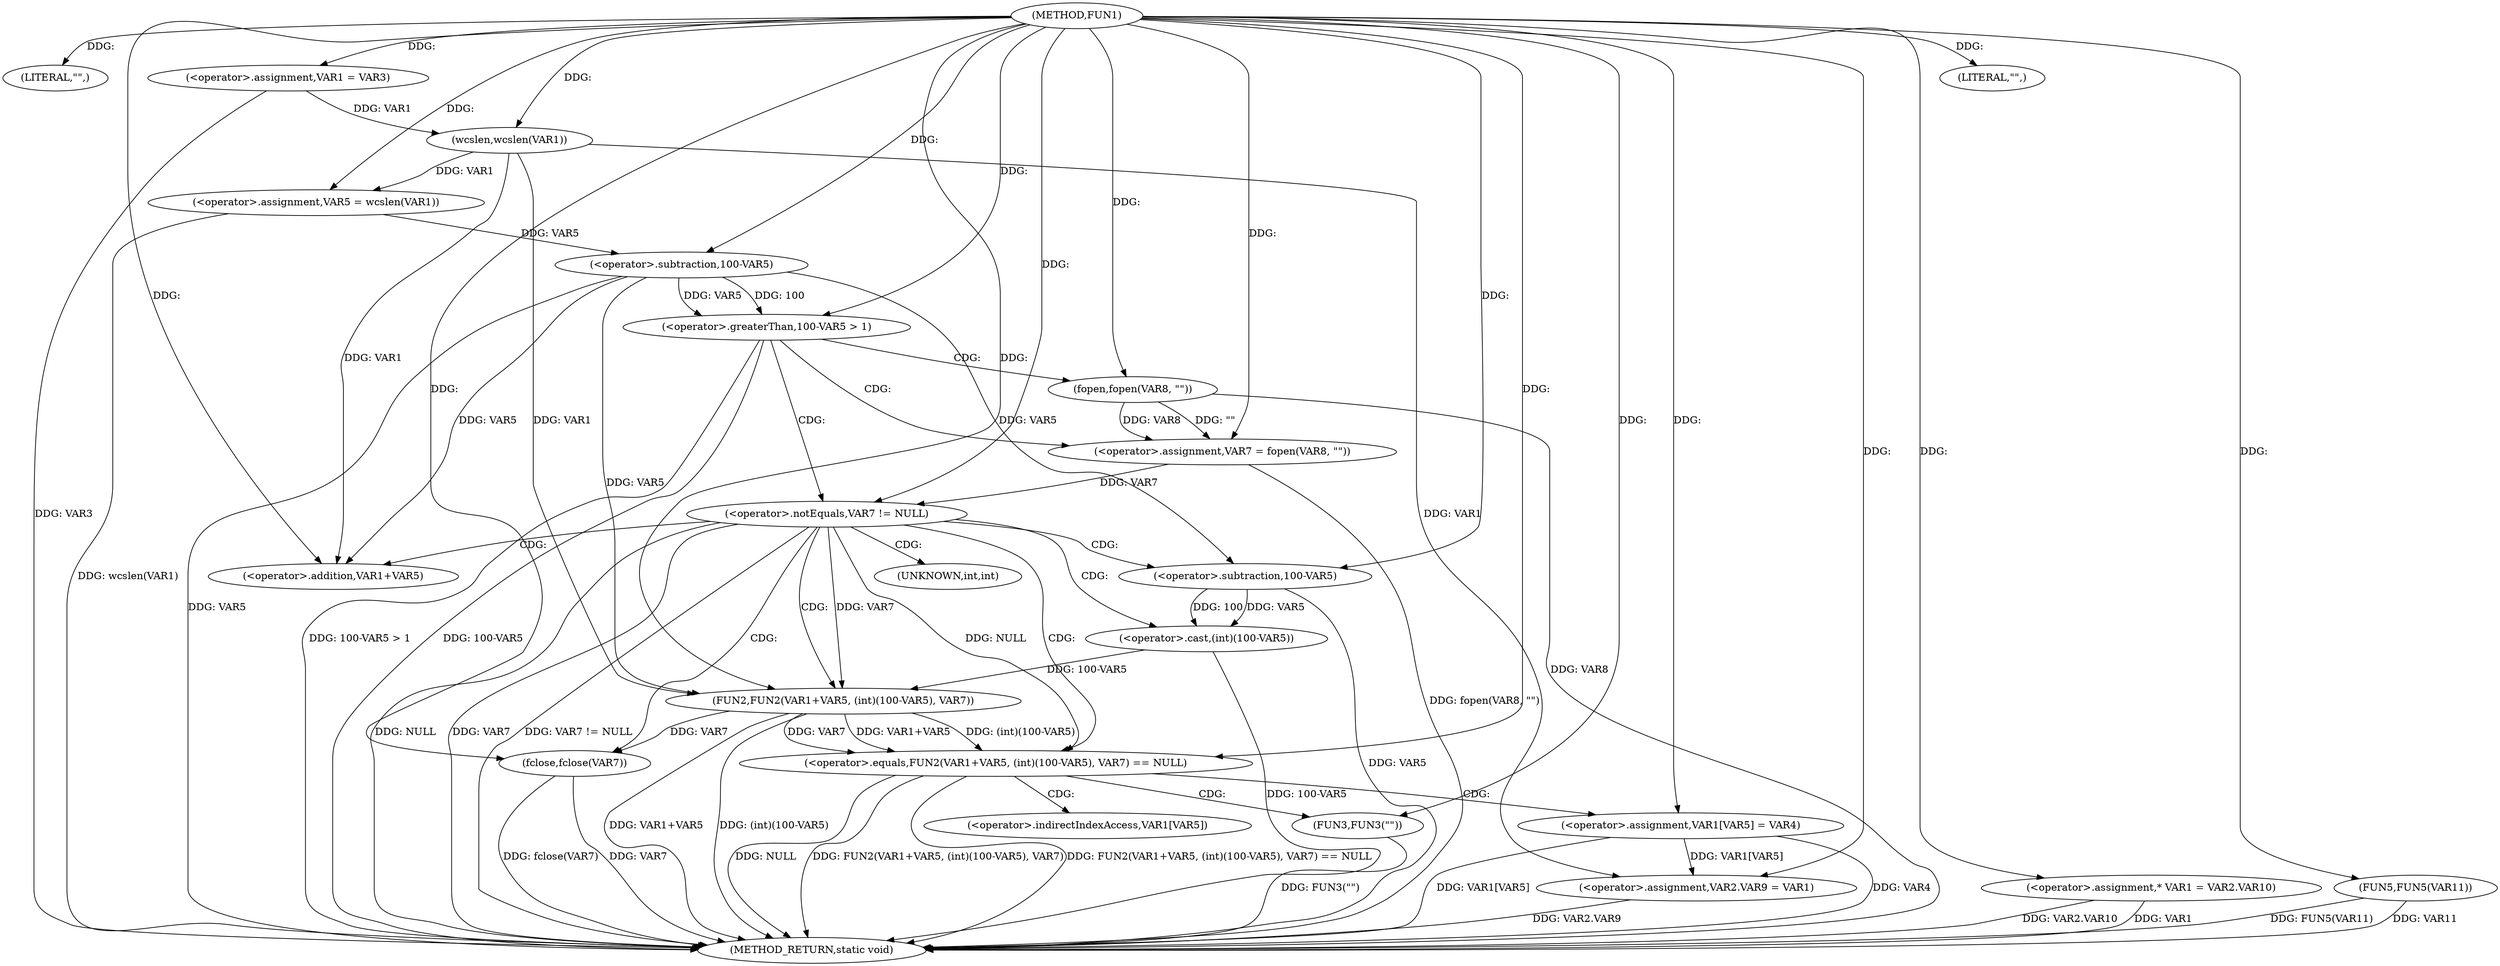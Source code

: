 digraph FUN1 {  
"1000100" [label = "(METHOD,FUN1)" ]
"1000171" [label = "(METHOD_RETURN,static void)" ]
"1000104" [label = "(LITERAL,\"\",)" ]
"1000105" [label = "(<operator>.assignment,VAR1 = VAR3)" ]
"1000110" [label = "(<operator>.assignment,VAR5 = wcslen(VAR1))" ]
"1000112" [label = "(wcslen,wcslen(VAR1))" ]
"1000116" [label = "(<operator>.greaterThan,100-VAR5 > 1)" ]
"1000117" [label = "(<operator>.subtraction,100-VAR5)" ]
"1000122" [label = "(<operator>.assignment,VAR7 = fopen(VAR8, \"\"))" ]
"1000124" [label = "(fopen,fopen(VAR8, \"\"))" ]
"1000128" [label = "(<operator>.notEquals,VAR7 != NULL)" ]
"1000133" [label = "(<operator>.equals,FUN2(VAR1+VAR5, (int)(100-VAR5), VAR7) == NULL)" ]
"1000134" [label = "(FUN2,FUN2(VAR1+VAR5, (int)(100-VAR5), VAR7))" ]
"1000135" [label = "(<operator>.addition,VAR1+VAR5)" ]
"1000138" [label = "(<operator>.cast,(int)(100-VAR5))" ]
"1000140" [label = "(<operator>.subtraction,100-VAR5)" ]
"1000146" [label = "(FUN3,FUN3(\"\"))" ]
"1000148" [label = "(<operator>.assignment,VAR1[VAR5] = VAR4)" ]
"1000153" [label = "(fclose,fclose(VAR7))" ]
"1000155" [label = "(<operator>.assignment,VAR2.VAR9 = VAR1)" ]
"1000162" [label = "(<operator>.assignment,* VAR1 = VAR2.VAR10)" ]
"1000168" [label = "(LITERAL,\"\",)" ]
"1000169" [label = "(FUN5,FUN5(VAR11))" ]
"1000139" [label = "(UNKNOWN,int,int)" ]
"1000149" [label = "(<operator>.indirectIndexAccess,VAR1[VAR5])" ]
  "1000116" -> "1000171"  [ label = "DDG: 100-VAR5"] 
  "1000140" -> "1000171"  [ label = "DDG: VAR5"] 
  "1000124" -> "1000171"  [ label = "DDG: VAR8"] 
  "1000105" -> "1000171"  [ label = "DDG: VAR3"] 
  "1000169" -> "1000171"  [ label = "DDG: FUN5(VAR11)"] 
  "1000153" -> "1000171"  [ label = "DDG: fclose(VAR7)"] 
  "1000153" -> "1000171"  [ label = "DDG: VAR7"] 
  "1000169" -> "1000171"  [ label = "DDG: VAR11"] 
  "1000117" -> "1000171"  [ label = "DDG: VAR5"] 
  "1000116" -> "1000171"  [ label = "DDG: 100-VAR5 > 1"] 
  "1000122" -> "1000171"  [ label = "DDG: fopen(VAR8, \"\")"] 
  "1000128" -> "1000171"  [ label = "DDG: NULL"] 
  "1000162" -> "1000171"  [ label = "DDG: VAR2.VAR10"] 
  "1000138" -> "1000171"  [ label = "DDG: 100-VAR5"] 
  "1000148" -> "1000171"  [ label = "DDG: VAR4"] 
  "1000128" -> "1000171"  [ label = "DDG: VAR7"] 
  "1000133" -> "1000171"  [ label = "DDG: NULL"] 
  "1000133" -> "1000171"  [ label = "DDG: FUN2(VAR1+VAR5, (int)(100-VAR5), VAR7)"] 
  "1000148" -> "1000171"  [ label = "DDG: VAR1[VAR5]"] 
  "1000133" -> "1000171"  [ label = "DDG: FUN2(VAR1+VAR5, (int)(100-VAR5), VAR7) == NULL"] 
  "1000110" -> "1000171"  [ label = "DDG: wcslen(VAR1)"] 
  "1000134" -> "1000171"  [ label = "DDG: VAR1+VAR5"] 
  "1000134" -> "1000171"  [ label = "DDG: (int)(100-VAR5)"] 
  "1000128" -> "1000171"  [ label = "DDG: VAR7 != NULL"] 
  "1000155" -> "1000171"  [ label = "DDG: VAR2.VAR9"] 
  "1000162" -> "1000171"  [ label = "DDG: VAR1"] 
  "1000146" -> "1000171"  [ label = "DDG: FUN3(\"\")"] 
  "1000100" -> "1000104"  [ label = "DDG: "] 
  "1000100" -> "1000105"  [ label = "DDG: "] 
  "1000112" -> "1000110"  [ label = "DDG: VAR1"] 
  "1000100" -> "1000110"  [ label = "DDG: "] 
  "1000105" -> "1000112"  [ label = "DDG: VAR1"] 
  "1000100" -> "1000112"  [ label = "DDG: "] 
  "1000117" -> "1000116"  [ label = "DDG: 100"] 
  "1000117" -> "1000116"  [ label = "DDG: VAR5"] 
  "1000100" -> "1000117"  [ label = "DDG: "] 
  "1000110" -> "1000117"  [ label = "DDG: VAR5"] 
  "1000100" -> "1000116"  [ label = "DDG: "] 
  "1000124" -> "1000122"  [ label = "DDG: VAR8"] 
  "1000124" -> "1000122"  [ label = "DDG: \"\""] 
  "1000100" -> "1000122"  [ label = "DDG: "] 
  "1000100" -> "1000124"  [ label = "DDG: "] 
  "1000122" -> "1000128"  [ label = "DDG: VAR7"] 
  "1000100" -> "1000128"  [ label = "DDG: "] 
  "1000134" -> "1000133"  [ label = "DDG: VAR1+VAR5"] 
  "1000134" -> "1000133"  [ label = "DDG: (int)(100-VAR5)"] 
  "1000134" -> "1000133"  [ label = "DDG: VAR7"] 
  "1000112" -> "1000134"  [ label = "DDG: VAR1"] 
  "1000100" -> "1000134"  [ label = "DDG: "] 
  "1000117" -> "1000134"  [ label = "DDG: VAR5"] 
  "1000112" -> "1000135"  [ label = "DDG: VAR1"] 
  "1000100" -> "1000135"  [ label = "DDG: "] 
  "1000117" -> "1000135"  [ label = "DDG: VAR5"] 
  "1000138" -> "1000134"  [ label = "DDG: 100-VAR5"] 
  "1000140" -> "1000138"  [ label = "DDG: 100"] 
  "1000140" -> "1000138"  [ label = "DDG: VAR5"] 
  "1000100" -> "1000140"  [ label = "DDG: "] 
  "1000117" -> "1000140"  [ label = "DDG: VAR5"] 
  "1000128" -> "1000134"  [ label = "DDG: VAR7"] 
  "1000128" -> "1000133"  [ label = "DDG: NULL"] 
  "1000100" -> "1000133"  [ label = "DDG: "] 
  "1000100" -> "1000146"  [ label = "DDG: "] 
  "1000100" -> "1000148"  [ label = "DDG: "] 
  "1000134" -> "1000153"  [ label = "DDG: VAR7"] 
  "1000100" -> "1000153"  [ label = "DDG: "] 
  "1000148" -> "1000155"  [ label = "DDG: VAR1[VAR5]"] 
  "1000112" -> "1000155"  [ label = "DDG: VAR1"] 
  "1000100" -> "1000155"  [ label = "DDG: "] 
  "1000100" -> "1000162"  [ label = "DDG: "] 
  "1000100" -> "1000168"  [ label = "DDG: "] 
  "1000100" -> "1000169"  [ label = "DDG: "] 
  "1000116" -> "1000128"  [ label = "CDG: "] 
  "1000116" -> "1000124"  [ label = "CDG: "] 
  "1000116" -> "1000122"  [ label = "CDG: "] 
  "1000128" -> "1000153"  [ label = "CDG: "] 
  "1000128" -> "1000139"  [ label = "CDG: "] 
  "1000128" -> "1000135"  [ label = "CDG: "] 
  "1000128" -> "1000133"  [ label = "CDG: "] 
  "1000128" -> "1000140"  [ label = "CDG: "] 
  "1000128" -> "1000138"  [ label = "CDG: "] 
  "1000128" -> "1000134"  [ label = "CDG: "] 
  "1000133" -> "1000148"  [ label = "CDG: "] 
  "1000133" -> "1000146"  [ label = "CDG: "] 
  "1000133" -> "1000149"  [ label = "CDG: "] 
}
